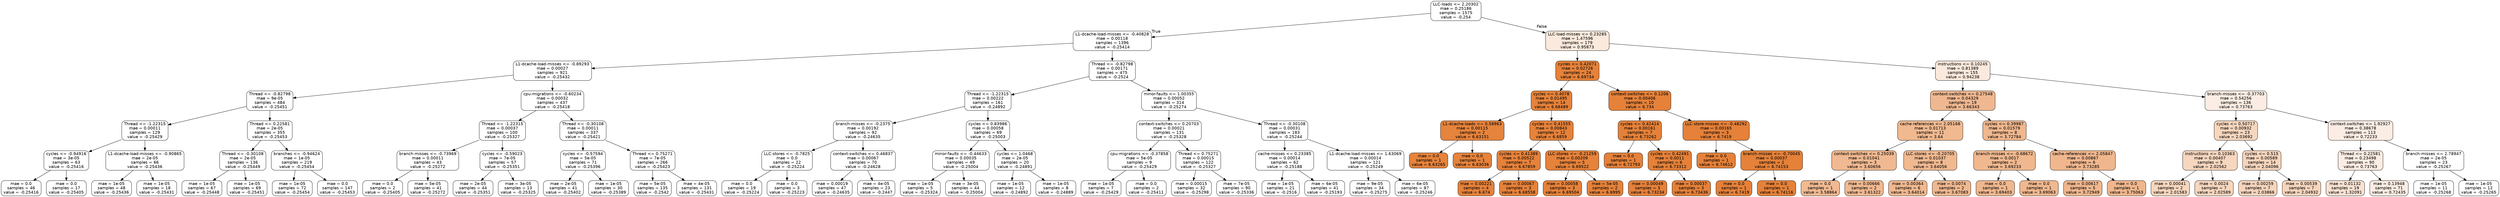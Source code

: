 digraph Tree {
node [shape=box, style="filled, rounded", color="black", fontname=helvetica] ;
edge [fontname=helvetica] ;
0 [label="LLC-loads <= 2.20302\nmae = 0.25186\nsamples = 1575\nvalue = -0.254", fillcolor="#e5813900"] ;
1 [label="L1-dcache-load-misses <= -0.40828\nmae = 0.00118\nsamples = 1396\nvalue = -0.25414", fillcolor="#e5813900"] ;
0 -> 1 [labeldistance=2.5, labelangle=45, headlabel="True"] ;
2 [label="L1-dcache-load-misses <= -0.89293\nmae = 0.00027\nsamples = 921\nvalue = -0.25432", fillcolor="#e5813900"] ;
1 -> 2 ;
3 [label="Thread <= -0.82798\nmae = 9e-05\nsamples = 484\nvalue = -0.25451", fillcolor="#e5813900"] ;
2 -> 3 ;
4 [label="Thread <= -1.22315\nmae = 0.00011\nsamples = 129\nvalue = -0.25429", fillcolor="#e5813900"] ;
3 -> 4 ;
5 [label="cycles <= -0.94916\nmae = 3e-05\nsamples = 63\nvalue = -0.25416", fillcolor="#e5813900"] ;
4 -> 5 ;
6 [label="mae = 0.0\nsamples = 46\nvalue = -0.25416", fillcolor="#e5813900"] ;
5 -> 6 ;
7 [label="mae = 0.0\nsamples = 17\nvalue = -0.25405", fillcolor="#e5813900"] ;
5 -> 7 ;
8 [label="L1-dcache-load-misses <= -0.90865\nmae = 2e-05\nsamples = 66\nvalue = -0.25436", fillcolor="#e5813900"] ;
4 -> 8 ;
9 [label="mae = 1e-05\nsamples = 48\nvalue = -0.25436", fillcolor="#e5813900"] ;
8 -> 9 ;
10 [label="mae = 1e-05\nsamples = 18\nvalue = -0.25431", fillcolor="#e5813900"] ;
8 -> 10 ;
11 [label="Thread <= 0.22581\nmae = 2e-05\nsamples = 355\nvalue = -0.25453", fillcolor="#e5813900"] ;
3 -> 11 ;
12 [label="Thread <= -0.30108\nmae = 2e-05\nsamples = 136\nvalue = -0.25449", fillcolor="#e5813900"] ;
11 -> 12 ;
13 [label="mae = 1e-05\nsamples = 67\nvalue = -0.25448", fillcolor="#e5813900"] ;
12 -> 13 ;
14 [label="mae = 1e-05\nsamples = 69\nvalue = -0.25451", fillcolor="#e5813900"] ;
12 -> 14 ;
15 [label="branches <= -0.94624\nmae = 1e-05\nsamples = 219\nvalue = -0.25454", fillcolor="#e5813900"] ;
11 -> 15 ;
16 [label="mae = 1e-05\nsamples = 72\nvalue = -0.25454", fillcolor="#e5813900"] ;
15 -> 16 ;
17 [label="mae = 0.0\nsamples = 147\nvalue = -0.25453", fillcolor="#e5813900"] ;
15 -> 17 ;
18 [label="cpu-migrations <= -0.60234\nmae = 0.00032\nsamples = 437\nvalue = -0.25418", fillcolor="#e5813900"] ;
2 -> 18 ;
19 [label="Thread <= -1.22315\nmae = 0.00037\nsamples = 100\nvalue = -0.25327", fillcolor="#e5813900"] ;
18 -> 19 ;
20 [label="branch-misses <= -0.73969\nmae = 0.00011\nsamples = 43\nvalue = -0.25272", fillcolor="#e5813900"] ;
19 -> 20 ;
21 [label="mae = 0.0\nsamples = 2\nvalue = -0.25405", fillcolor="#e5813900"] ;
20 -> 21 ;
22 [label="mae = 5e-05\nsamples = 41\nvalue = -0.25272", fillcolor="#e5813900"] ;
20 -> 22 ;
23 [label="cycles <= -0.59023\nmae = 7e-05\nsamples = 57\nvalue = -0.25351", fillcolor="#e5813900"] ;
19 -> 23 ;
24 [label="mae = 2e-05\nsamples = 44\nvalue = -0.25351", fillcolor="#e5813900"] ;
23 -> 24 ;
25 [label="mae = 3e-05\nsamples = 13\nvalue = -0.25325", fillcolor="#e5813900"] ;
23 -> 25 ;
26 [label="Thread <= -0.30108\nmae = 0.00011\nsamples = 337\nvalue = -0.25421", fillcolor="#e5813900"] ;
18 -> 26 ;
27 [label="cycles <= -0.57594\nmae = 5e-05\nsamples = 71\nvalue = -0.25396", fillcolor="#e5813900"] ;
26 -> 27 ;
28 [label="mae = 2e-05\nsamples = 41\nvalue = -0.25402", fillcolor="#e5813900"] ;
27 -> 28 ;
29 [label="mae = 1e-05\nsamples = 30\nvalue = -0.25389", fillcolor="#e5813900"] ;
27 -> 29 ;
30 [label="Thread <= 0.75271\nmae = 7e-05\nsamples = 266\nvalue = -0.25423", fillcolor="#e5813900"] ;
26 -> 30 ;
31 [label="mae = 5e-05\nsamples = 135\nvalue = -0.2542", fillcolor="#e5813900"] ;
30 -> 31 ;
32 [label="mae = 4e-05\nsamples = 131\nvalue = -0.25431", fillcolor="#e5813900"] ;
30 -> 32 ;
33 [label="Thread <= -0.82798\nmae = 0.00171\nsamples = 475\nvalue = -0.2524", fillcolor="#e5813900"] ;
1 -> 33 ;
34 [label="Thread <= -1.22315\nmae = 0.00222\nsamples = 161\nvalue = -0.24892", fillcolor="#e5813900"] ;
33 -> 34 ;
35 [label="branch-misses <= -0.2375\nmae = 0.00192\nsamples = 92\nvalue = -0.24635", fillcolor="#e5813900"] ;
34 -> 35 ;
36 [label="LLC-stores <= -0.7825\nmae = 0.0\nsamples = 22\nvalue = -0.25224", fillcolor="#e5813900"] ;
35 -> 36 ;
37 [label="mae = 0.0\nsamples = 19\nvalue = -0.25224", fillcolor="#e5813900"] ;
36 -> 37 ;
38 [label="mae = 0.0\nsamples = 3\nvalue = -0.25223", fillcolor="#e5813900"] ;
36 -> 38 ;
39 [label="context-switches <= 0.46837\nmae = 0.00067\nsamples = 70\nvalue = -0.24628", fillcolor="#e5813900"] ;
35 -> 39 ;
40 [label="mae = 0.00019\nsamples = 47\nvalue = -0.24635", fillcolor="#e5813900"] ;
39 -> 40 ;
41 [label="mae = 4e-05\nsamples = 23\nvalue = -0.2447", fillcolor="#e5813900"] ;
39 -> 41 ;
42 [label="cycles <= 0.83986\nmae = 0.00058\nsamples = 69\nvalue = -0.25003", fillcolor="#e5813900"] ;
34 -> 42 ;
43 [label="minor-faults <= -0.44633\nmae = 0.00035\nsamples = 49\nvalue = -0.25004", fillcolor="#e5813900"] ;
42 -> 43 ;
44 [label="mae = 1e-05\nsamples = 5\nvalue = -0.25324", fillcolor="#e5813900"] ;
43 -> 44 ;
45 [label="mae = 3e-05\nsamples = 44\nvalue = -0.25004", fillcolor="#e5813900"] ;
43 -> 45 ;
46 [label="cycles <= 1.0468\nmae = 2e-05\nsamples = 20\nvalue = -0.24891", fillcolor="#e5813900"] ;
42 -> 46 ;
47 [label="mae = 1e-05\nsamples = 12\nvalue = -0.24892", fillcolor="#e5813900"] ;
46 -> 47 ;
48 [label="mae = 1e-05\nsamples = 8\nvalue = -0.24889", fillcolor="#e5813900"] ;
46 -> 48 ;
49 [label="minor-faults <= 1.00355\nmae = 0.00052\nsamples = 314\nvalue = -0.25274", fillcolor="#e5813900"] ;
33 -> 49 ;
50 [label="context-switches <= 0.20703\nmae = 0.00021\nsamples = 131\nvalue = -0.25328", fillcolor="#e5813900"] ;
49 -> 50 ;
51 [label="cpu-migrations <= -0.37858\nmae = 5e-05\nsamples = 9\nvalue = -0.25429", fillcolor="#e5813900"] ;
50 -> 51 ;
52 [label="mae = 1e-05\nsamples = 7\nvalue = -0.25429", fillcolor="#e5813900"] ;
51 -> 52 ;
53 [label="mae = 0.0\nsamples = 2\nvalue = -0.25411", fillcolor="#e5813900"] ;
51 -> 53 ;
54 [label="Thread <= 0.75271\nmae = 0.00015\nsamples = 122\nvalue = -0.25327", fillcolor="#e5813900"] ;
50 -> 54 ;
55 [label="mae = 0.00015\nsamples = 32\nvalue = -0.25298", fillcolor="#e5813900"] ;
54 -> 55 ;
56 [label="mae = 7e-05\nsamples = 90\nvalue = -0.25336", fillcolor="#e5813900"] ;
54 -> 56 ;
57 [label="Thread <= -0.30108\nmae = 0.00031\nsamples = 183\nvalue = -0.25244", fillcolor="#e5813900"] ;
49 -> 57 ;
58 [label="cache-misses <= 0.23385\nmae = 0.00014\nsamples = 62\nvalue = -0.25188", fillcolor="#e5813900"] ;
57 -> 58 ;
59 [label="mae = 1e-05\nsamples = 21\nvalue = -0.2516", fillcolor="#e5813900"] ;
58 -> 59 ;
60 [label="mae = 6e-05\nsamples = 41\nvalue = -0.25193", fillcolor="#e5813900"] ;
58 -> 60 ;
61 [label="L1-dcache-load-misses <= 1.63069\nmae = 0.00014\nsamples = 121\nvalue = -0.25249", fillcolor="#e5813900"] ;
57 -> 61 ;
62 [label="mae = 9e-05\nsamples = 34\nvalue = -0.25275", fillcolor="#e5813900"] ;
61 -> 62 ;
63 [label="mae = 6e-05\nsamples = 87\nvalue = -0.25246", fillcolor="#e5813900"] ;
61 -> 63 ;
64 [label="LLC-load-misses <= 0.23285\nmae = 1.47596\nsamples = 179\nvalue = 0.95873", fillcolor="#e581392c"] ;
0 -> 64 [labeldistance=2.5, labelangle=-45, headlabel="False"] ;
65 [label="cycles <= 0.42071\nmae = 0.02726\nsamples = 24\nvalue = 6.69734", fillcolor="#e58139fd"] ;
64 -> 65 ;
66 [label="cycles <= 0.4078\nmae = 0.01495\nsamples = 14\nvalue = 6.68489", fillcolor="#e58139fd"] ;
65 -> 66 ;
67 [label="L1-dcache-loads <= 0.58963\nmae = 0.00115\nsamples = 2\nvalue = 6.63151", fillcolor="#e58139fb"] ;
66 -> 67 ;
68 [label="mae = 0.0\nsamples = 1\nvalue = 6.63265", fillcolor="#e58139fb"] ;
67 -> 68 ;
69 [label="mae = 0.0\nsamples = 1\nvalue = 6.63036", fillcolor="#e58139fb"] ;
67 -> 69 ;
70 [label="cycles <= 0.41555\nmae = 0.00843\nsamples = 12\nvalue = 6.6859", fillcolor="#e58139fd"] ;
66 -> 70 ;
71 [label="cycles <= 0.41389\nmae = 0.00522\nsamples = 7\nvalue = 6.67859", fillcolor="#e58139fd"] ;
70 -> 71 ;
72 [label="mae = 0.00221\nsamples = 4\nvalue = 6.674", fillcolor="#e58139fc"] ;
71 -> 72 ;
73 [label="mae = 0.00067\nsamples = 3\nvalue = 6.68558", fillcolor="#e58139fd"] ;
71 -> 73 ;
74 [label="LLC-stores <= -0.21259\nmae = 0.00209\nsamples = 5\nvalue = 6.69522", fillcolor="#e58139fd"] ;
70 -> 74 ;
75 [label="mae = 0.00058\nsamples = 3\nvalue = 6.69504", fillcolor="#e58139fd"] ;
74 -> 75 ;
76 [label="mae = 5e-05\nsamples = 2\nvalue = 6.6995", fillcolor="#e58139fd"] ;
74 -> 76 ;
77 [label="context-switches <= 0.1206\nmae = 0.00406\nsamples = 10\nvalue = 6.734", fillcolor="#e58139ff"] ;
65 -> 77 ;
78 [label="cycles <= 0.42414\nmae = 0.00161\nsamples = 7\nvalue = 6.73262", fillcolor="#e58139ff"] ;
77 -> 78 ;
79 [label="mae = 0.0\nsamples = 1\nvalue = 6.72793", fillcolor="#e58139fe"] ;
78 -> 79 ;
80 [label="cycles <= 0.42491\nmae = 0.0011\nsamples = 6\nvalue = 6.73312", fillcolor="#e58139ff"] ;
78 -> 80 ;
81 [label="mae = 0.00049\nsamples = 3\nvalue = 6.73234", fillcolor="#e58139fe"] ;
80 -> 81 ;
82 [label="mae = 0.00037\nsamples = 3\nvalue = 6.73436", fillcolor="#e58139ff"] ;
80 -> 82 ;
83 [label="LLC-store-misses <= -0.48292\nmae = 0.00165\nsamples = 3\nvalue = 6.7419", fillcolor="#e58139ff"] ;
77 -> 83 ;
84 [label="mae = 0.0\nsamples = 1\nvalue = 6.74612", fillcolor="#e58139ff"] ;
83 -> 84 ;
85 [label="branch-misses <= -0.70045\nmae = 0.00037\nsamples = 2\nvalue = 6.74153", fillcolor="#e58139ff"] ;
83 -> 85 ;
86 [label="mae = 0.0\nsamples = 1\nvalue = 6.7419", fillcolor="#e58139ff"] ;
85 -> 86 ;
87 [label="mae = 0.0\nsamples = 1\nvalue = 6.74116", fillcolor="#e58139ff"] ;
85 -> 87 ;
88 [label="instructions <= 0.10245\nmae = 0.81389\nsamples = 155\nvalue = 0.94238", fillcolor="#e581392c"] ;
64 -> 88 ;
89 [label="context-switches <= 0.27548\nmae = 0.04329\nsamples = 19\nvalue = 3.66343", fillcolor="#e581398f"] ;
88 -> 89 ;
90 [label="cache-references <= 2.05168\nmae = 0.01713\nsamples = 11\nvalue = 3.64", fillcolor="#e581398e"] ;
89 -> 90 ;
91 [label="context-switches <= 0.25039\nmae = 0.01041\nsamples = 3\nvalue = 3.60656", fillcolor="#e581398d"] ;
90 -> 91 ;
92 [label="mae = 0.0\nsamples = 1\nvalue = 3.58864", fillcolor="#e581398c"] ;
91 -> 92 ;
93 [label="mae = 0.00666\nsamples = 2\nvalue = 3.61322", fillcolor="#e581398d"] ;
91 -> 93 ;
94 [label="LLC-stores <= -0.20705\nmae = 0.01037\nsamples = 8\nvalue = 3.64056", fillcolor="#e581398e"] ;
90 -> 94 ;
95 [label="mae = 0.00364\nsamples = 6\nvalue = 3.64014", fillcolor="#e581398e"] ;
94 -> 95 ;
96 [label="mae = 0.0074\nsamples = 2\nvalue = 3.67083", fillcolor="#e581398f"] ;
94 -> 96 ;
97 [label="cycles <= 0.39987\nmae = 0.01579\nsamples = 8\nvalue = 3.72784", fillcolor="#e5813991"] ;
89 -> 97 ;
98 [label="branch-misses <= -0.68672\nmae = 0.0017\nsamples = 2\nvalue = 3.69233", fillcolor="#e5813990"] ;
97 -> 98 ;
99 [label="mae = 0.0\nsamples = 1\nvalue = 3.69403", fillcolor="#e5813990"] ;
98 -> 99 ;
100 [label="mae = 0.0\nsamples = 1\nvalue = 3.69063", fillcolor="#e5813990"] ;
98 -> 100 ;
101 [label="cache-references <= 2.05847\nmae = 0.00867\nsamples = 6\nvalue = 3.73285", fillcolor="#e5813991"] ;
97 -> 101 ;
102 [label="mae = 0.00617\nsamples = 5\nvalue = 3.72949", fillcolor="#e5813991"] ;
101 -> 102 ;
103 [label="mae = 0.0\nsamples = 1\nvalue = 3.75063", fillcolor="#e5813992"] ;
101 -> 103 ;
104 [label="branch-misses <= -0.37703\nmae = 0.54256\nsamples = 136\nvalue = 0.73763", fillcolor="#e5813924"] ;
88 -> 104 ;
105 [label="cycles <= 0.50717\nmae = 0.00932\nsamples = 23\nvalue = 2.03692", fillcolor="#e5813953"] ;
104 -> 105 ;
106 [label="instructions <= 0.10363\nmae = 0.00407\nsamples = 9\nvalue = 2.02562", fillcolor="#e5813953"] ;
105 -> 106 ;
107 [label="mae = 0.00041\nsamples = 2\nvalue = 2.01583", fillcolor="#e5813953"] ;
106 -> 107 ;
108 [label="mae = 0.0024\nsamples = 7\nvalue = 2.02589", fillcolor="#e5813953"] ;
106 -> 108 ;
109 [label="cycles <= 0.515\nmae = 0.00589\nsamples = 14\nvalue = 2.04096", fillcolor="#e5813954"] ;
105 -> 109 ;
110 [label="mae = 0.00259\nsamples = 7\nvalue = 2.03866", fillcolor="#e5813954"] ;
109 -> 110 ;
111 [label="mae = 0.00539\nsamples = 7\nvalue = 2.04932", fillcolor="#e5813954"] ;
109 -> 111 ;
112 [label="context-switches <= 1.92927\nmae = 0.38678\nsamples = 113\nvalue = 0.72233", fillcolor="#e5813924"] ;
104 -> 112 ;
113 [label="Thread <= 0.22581\nmae = 0.23498\nsamples = 90\nvalue = 0.73763", fillcolor="#e5813924"] ;
112 -> 113 ;
114 [label="mae = 0.01132\nsamples = 19\nvalue = 1.32091", fillcolor="#e5813939"] ;
113 -> 114 ;
115 [label="mae = 0.13948\nsamples = 71\nvalue = 0.72435", fillcolor="#e5813924"] ;
113 -> 115 ;
116 [label="branch-misses <= 2.78947\nmae = 2e-05\nsamples = 23\nvalue = -0.25267", fillcolor="#e5813900"] ;
112 -> 116 ;
117 [label="mae = 1e-05\nsamples = 11\nvalue = -0.25268", fillcolor="#e5813900"] ;
116 -> 117 ;
118 [label="mae = 1e-05\nsamples = 12\nvalue = -0.25265", fillcolor="#e5813900"] ;
116 -> 118 ;
}
